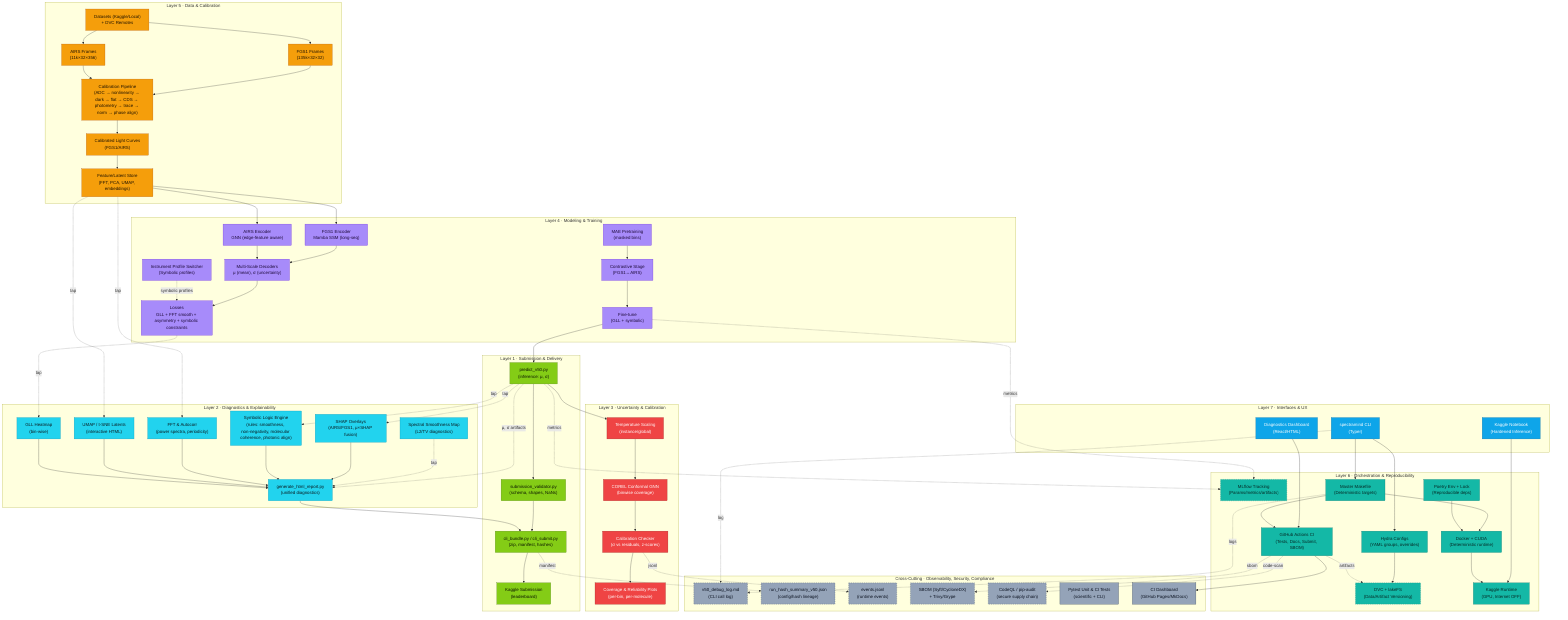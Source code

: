 %% SpectraMind V50 — Architecture Stack (Neuro‑Symbolic, Physics‑Informed)
%% File: architecture_stack.mmd
%% Usage: mermaid-cli -> mmdc -i architecture_stack.mmd -o architecture_stack.svg -b transparent -t neutral

flowchart TB

%%==============================
%% Layer 7 — Interfaces & UX
%%==============================
subgraph L7[Layer 7 · Interfaces & UX]
  direction TB
  CLI["spectramind CLI\n(Typer)"]:::ux
  NB["Kaggle Notebook\n(Hardened Inference)"]:::ux
  DASH["Diagnostics Dashboard\n(React/HTML)"]:::ux
end

%%=============================================
%% Layer 6 — Orchestration & Reproducibility
%%=============================================
subgraph L6[Layer 6 · Orchestration & Reproducibility]
  direction TB
  HYDRA["Hydra Configs\n(YAML groups, overrides)"]:::orch
  DVC["DVC + lakeFS\n(Data/Artifact Versioning)"]:::orch
  MLFLOW["MLflow Tracking\n(Params/metrics/artifacts)"]:::orch
  POETRY["Poetry Env + Lock\n(Reproducible deps)"]:::orch
  DOCKER["Docker + CUDA\n(Deterministic runtime)"]:::orch
  MAKE["Master Makefile\n(Deterministic targets)"]:::orch
  GHA["GitHub Actions CI\n(Tests, Docs, Submit, SBOM)"]:::orch
  KERNEL["Kaggle Runtime\n(GPU, Internet OFF)"]:::orch
end

%%=============================
%% Layer 5 — Data & Calibration
%%=============================
subgraph L5[Layer 5 · Data & Calibration]
  direction TB
  RAW_FGS1["FGS1 Frames\n(135k×32×32)"]:::data
  RAW_AIRS["AIRS Frames\n(11k×32×356)"]:::data
  CAL_PIPE["Calibration Pipeline\n(ADC → nonlinearity → dark → flat → CDS → photometry → trace → norm → phase align)"]:::data
  LC["Calibrated Light Curves\n(FGS1/AIRS)"]:::data
  FEATURES["Feature/Latent Store\n(FFT, PCA, UMAP, embeddings)"]:::data
  DATASETS["Datasets (Kaggle/Local)\n+ DVC Remotes"]:::data
end

%%===================================
%% Layer 4 — Modeling & Training Core
%%===================================
subgraph L4[Layer 4 · Modeling & Training]
  direction TB
  FGS1_ENC["FGS1 Encoder\nMamba SSM (long‑seq)"]:::model
  AIRS_GNN["AIRS Encoder\nGNN (edge‑feature aware)"]:::model
  DECODERS["Multi‑Scale Decoders\nμ (mean), σ (uncertainty)"]:::model
  LOSSES["Losses\nGLL + FFT smooth + asymmetry + symbolic constraints"]:::model
  PRETRAIN["MAE Pretraining\n(masked bins)"]:::model
  CONTRAST["Contrastive Stage\n(FGS1↔AIRS)"]:::model
  FINETUNE["Fine‑tune\n(GLL + symbolic)"]:::model
  PROFILE["Instrument Profile Switcher\n(Symbolic profiles)"]:::model
end

%%=======================================
%% Layer 3 — Uncertainty & Calibration
%%=======================================
subgraph L3[Layer 3 · Uncertainty & Calibration]
  direction TB
  TSCALE["Temperature Scaling\n(instance/global)"]:::calib
  COREL["COREL Conformal GNN\n(binwise coverage)"]:::calib
  CALCHK["Calibration Checker\n(σ vs residuals, z‑scores)"]:::calib
  COVPLOTS["Coverage & Reliability Plots\n(per‑bin, per‑molecule)"]:::calib
end

%%=================================
%% Layer 2 — Diagnostics & XAI
%%=================================
subgraph L2[Layer 2 · Diagnostics & Explainability]
  direction TB
  SHAP["SHAP Overlays\n(AIRS/FGS1, μ×SHAP fusion)"]:::diag
  SYMLOGIC["Symbolic Logic Engine\n(rules: smoothness, non‑negativity, molecular coherence, photonic align)"]:::diag
  FFTDIAG["FFT & Autocorr\n(power spectra, periodicity)"]:::diag
  SMOOTHMAP["Spectral Smoothness Map\n(L2/TV diagnostics)"]:::diag
  UMAPTSNE["UMAP / t‑SNE Latents\n(interactive HTML)"]:::diag
  GLLHEAT["GLL Heatmap\n(bin‑wise)"]:::diag
  HTMLREP["generate_html_report.py\n(unified diagnostics)"]:::diag
end

%%==================================
%% Layer 1 — Submission & Delivery
%%==================================
subgraph L1[Layer 1 · Submission & Delivery]
  direction TB
  PREDICT["predict_v50.py\n(inference: μ, σ)"]:::delivery
  VALIDATE["submission_validator.py\n(schema, shapes, NaNs)"]:::delivery
  BUNDLE["cli_bundle.py / cli_submit.py\n(zip, manifest, hashes)"]:::delivery
  KAGGLE_SUBMIT["Kaggle Submission\n(leaderboard)"]:::delivery
end

%%=====================================
%% Cross‑Cutting — Observability & Sec
%%=====================================
subgraph XCUT[Cross‑Cutting · Observability, Security, Compliance]
  direction TB
  LOGS["v50_debug_log.md\n(CLI call log)"]:::cross
  RUNHASH["run_hash_summary_v50.json\n(config/hash lineage)"]:::cross
  EVENTS["events.jsonl\n(runtime events)"]:::cross
  SBOM["SBOM (Syft/CycloneDX)\n+ Trivy/Grype"]:::cross
  CODEQL["CodeQL / pip‑audit\n(secure supply chain)"]:::cross
  TESTS["Pytest Unit & CI Tests\n(scientific + CLI)"]:::cross
  CI_DASH["CI Dashboard\n(GitHub Pages/MkDocs)"]:::cross
end

%%====================
%% Primary Data Flow
%%====================
CLI --> HYDRA
CLI --> MAKE
NB --> KERNEL
DASH --> GHA

HYDRA --> DVC
MAKE --> GHA
MAKE --> DOCKER
DOCKER --> KERNEL
POETRY --> DOCKER
GHA --> CI_DASH

DATASETS --> RAW_FGS1
DATASETS --> RAW_AIRS
RAW_FGS1 --> CAL_PIPE --> LC
RAW_AIRS  --> CAL_PIPE
LC --> FEATURES

FEATURES --> FGS1_ENC
FEATURES --> AIRS_GNN
FGS1_ENC --> DECODERS
AIRS_GNN --> DECODERS
DECODERS --> LOSSES
PROFILE -. symbolic profiles .-> LOSSES

PRETRAIN --> CONTRAST --> FINETUNE
FINETUNE --> PREDICT

PREDICT --> TSCALE --> COREL --> CALCHK --> COVPLOTS
PREDICT -. μ, σ artifacts .-> HTMLREP

%% Diagnostics taps
PREDICT -. tap .-> SHAP
PREDICT -. tap .-> SYMLOGIC
FEATURES -. tap .-> FFTDIAG
FEATURES -. tap .-> UMAPTSNE
LOSSES   -. tap .-> GLLHEAT
SMOOTHMAP -. tap .-> HTMLREP
SHAP --> HTMLREP
SYMLOGIC --> HTMLREP
FFTDIAG --> HTMLREP
UMAPTSNE --> HTMLREP
GLLHEAT --> HTMLREP

%% Submission
PREDICT --> VALIDATE --> BUNDLE --> KAGGLE_SUBMIT
HTMLREP --> BUNDLE

%% Observability wiring (dashed)
classDef wire stroke-dasharray: 4 4;
CLI -. log .-> LOGS:::wire
GHA -. artifacts .-> DVC:::wire
GHA -. sbom .-> SBOM:::wire
GHA -. code-scan .-> CODEQL:::wire
MAKE -. logs .-> LOGS:::wire
PREDICT -. metrics .-> MLFLOW:::wire
FINETUNE -. metrics .-> MLFLOW:::wire
BUNDLE -. manifest .-> RUNHASH:::wire
CALCHK -. jsonl .-> EVENTS:::wire

%%====================
%% Styles & Classes
%%====================
classDef ux fill:#0ea5e9,stroke:#0369a1,stroke-width:1px,color:#ffffff;
classDef orch fill:#14b8a6,stroke:#0f766e,stroke-width:1px,color:#062925;
classDef data fill:#f59e0b,stroke:#b45309,stroke-width:1px,color:#1f1300;
classDef model fill:#a78bfa,stroke:#6d28d9,stroke-width:1px,color:#1e0b3a;
classDef calib fill:#ef4444,stroke:#991b1b,stroke-width:1px,color:#ffffff;
classDef diag fill:#22d3ee,stroke:#0891b2,stroke-width:1px,color:#0b1a1f;
classDef delivery fill:#84cc16,stroke:#4d7c0f,stroke-width:1px,color:#0b1402;
classDef cross fill:#94a3b8,stroke:#334155,stroke-width:1px,color:#0b1220;